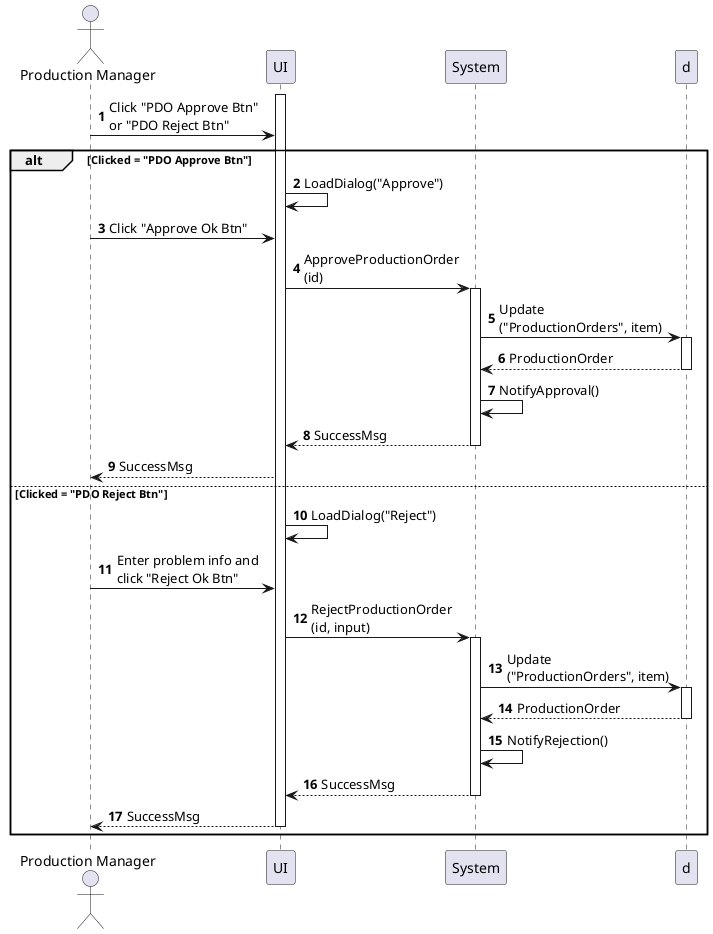 @startuml production-order-approve
autonumber

actor "Production Manager" as a
participant UI as f
participant System as b

activate f
a -> f : Click "PDO Approve Btn"\nor "PDO Reject Btn"

alt Clicked = "PDO Approve Btn"
    f -> f : LoadDialog("Approve")
    a -> f : Click "Approve Ok Btn"
    f -> b : ApproveProductionOrder\n(id)
    activate b
    b -> d : Update\n("ProductionOrders", item)
    activate d
    return ProductionOrder
    b -> b : NotifyApproval()
    b --> f : SuccessMsg
    deactivate b
    f --> a : SuccessMsg
else Clicked = "PDO Reject Btn"
    f -> f : LoadDialog("Reject")
    a -> f : Enter problem info and\nclick "Reject Ok Btn"
    f -> b : RejectProductionOrder\n(id, input)
    activate b
    b -> d : Update\n("ProductionOrders", item)
    activate d
    return ProductionOrder
    b -> b : NotifyRejection()
    return SuccessMsg
    f --> a : SuccessMsg
    deactivate f
end
@enduml